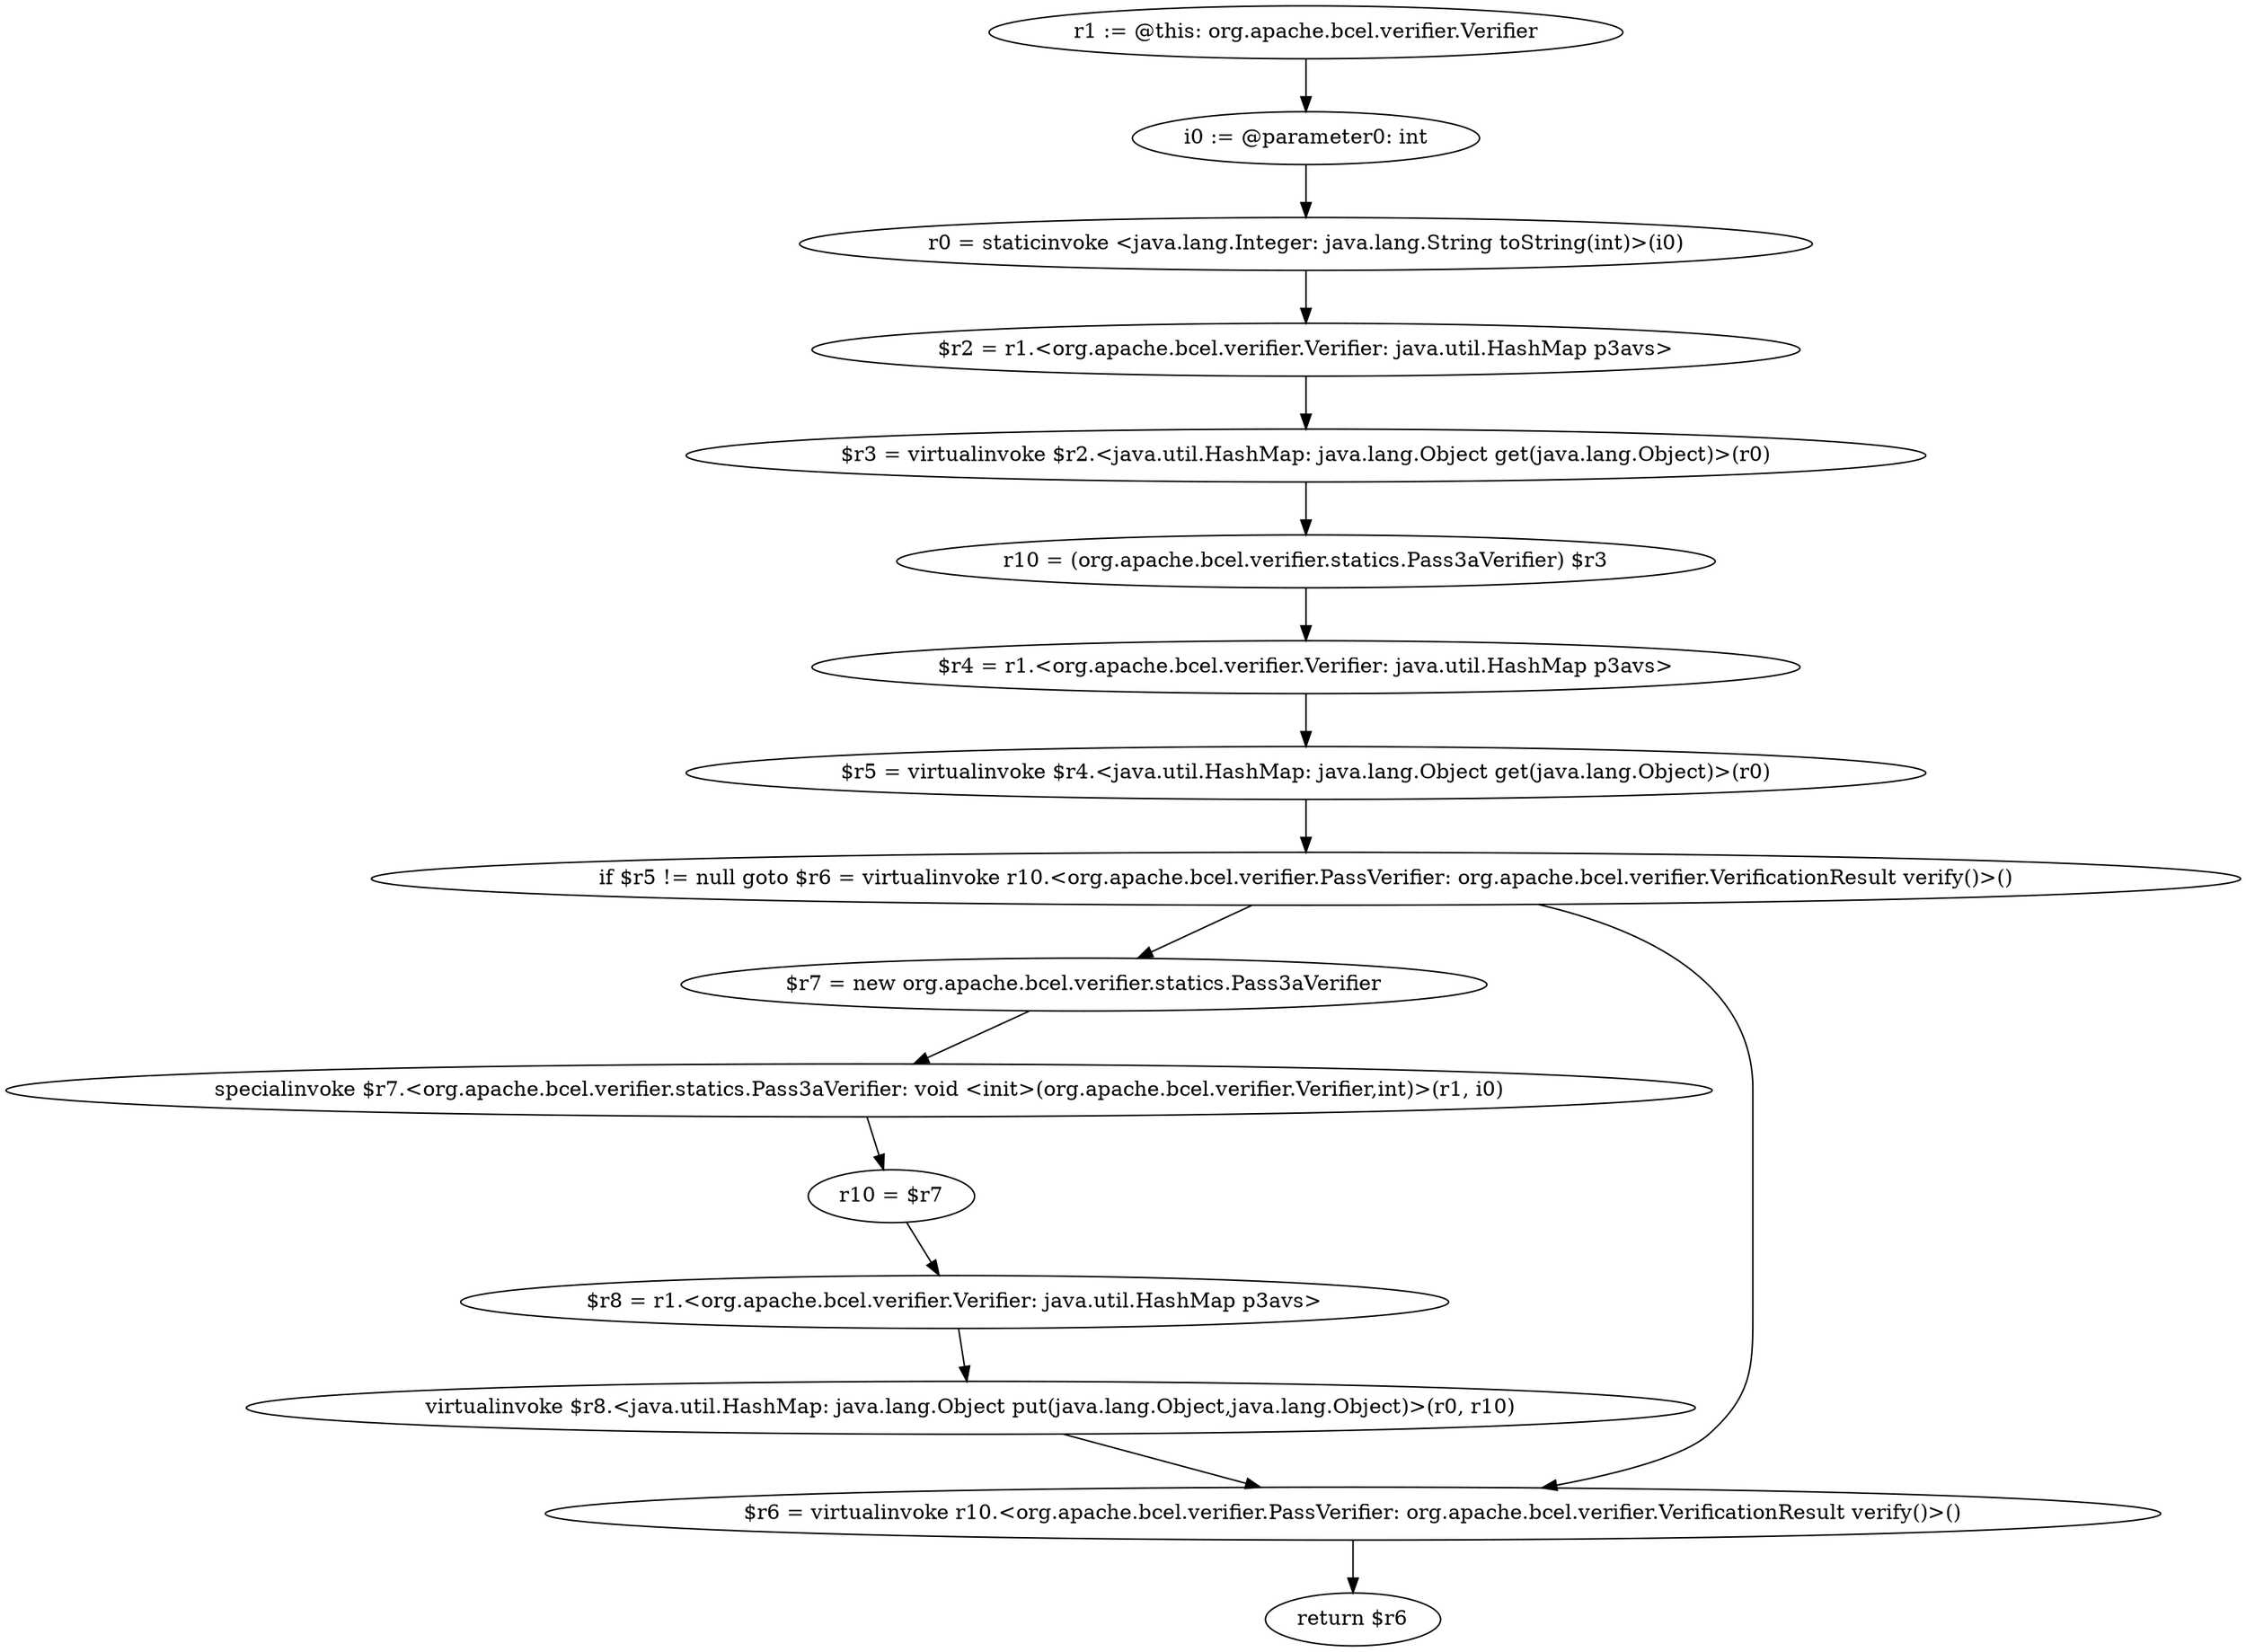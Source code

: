 digraph "unitGraph" {
    "r1 := @this: org.apache.bcel.verifier.Verifier"
    "i0 := @parameter0: int"
    "r0 = staticinvoke <java.lang.Integer: java.lang.String toString(int)>(i0)"
    "$r2 = r1.<org.apache.bcel.verifier.Verifier: java.util.HashMap p3avs>"
    "$r3 = virtualinvoke $r2.<java.util.HashMap: java.lang.Object get(java.lang.Object)>(r0)"
    "r10 = (org.apache.bcel.verifier.statics.Pass3aVerifier) $r3"
    "$r4 = r1.<org.apache.bcel.verifier.Verifier: java.util.HashMap p3avs>"
    "$r5 = virtualinvoke $r4.<java.util.HashMap: java.lang.Object get(java.lang.Object)>(r0)"
    "if $r5 != null goto $r6 = virtualinvoke r10.<org.apache.bcel.verifier.PassVerifier: org.apache.bcel.verifier.VerificationResult verify()>()"
    "$r7 = new org.apache.bcel.verifier.statics.Pass3aVerifier"
    "specialinvoke $r7.<org.apache.bcel.verifier.statics.Pass3aVerifier: void <init>(org.apache.bcel.verifier.Verifier,int)>(r1, i0)"
    "r10 = $r7"
    "$r8 = r1.<org.apache.bcel.verifier.Verifier: java.util.HashMap p3avs>"
    "virtualinvoke $r8.<java.util.HashMap: java.lang.Object put(java.lang.Object,java.lang.Object)>(r0, r10)"
    "$r6 = virtualinvoke r10.<org.apache.bcel.verifier.PassVerifier: org.apache.bcel.verifier.VerificationResult verify()>()"
    "return $r6"
    "r1 := @this: org.apache.bcel.verifier.Verifier"->"i0 := @parameter0: int";
    "i0 := @parameter0: int"->"r0 = staticinvoke <java.lang.Integer: java.lang.String toString(int)>(i0)";
    "r0 = staticinvoke <java.lang.Integer: java.lang.String toString(int)>(i0)"->"$r2 = r1.<org.apache.bcel.verifier.Verifier: java.util.HashMap p3avs>";
    "$r2 = r1.<org.apache.bcel.verifier.Verifier: java.util.HashMap p3avs>"->"$r3 = virtualinvoke $r2.<java.util.HashMap: java.lang.Object get(java.lang.Object)>(r0)";
    "$r3 = virtualinvoke $r2.<java.util.HashMap: java.lang.Object get(java.lang.Object)>(r0)"->"r10 = (org.apache.bcel.verifier.statics.Pass3aVerifier) $r3";
    "r10 = (org.apache.bcel.verifier.statics.Pass3aVerifier) $r3"->"$r4 = r1.<org.apache.bcel.verifier.Verifier: java.util.HashMap p3avs>";
    "$r4 = r1.<org.apache.bcel.verifier.Verifier: java.util.HashMap p3avs>"->"$r5 = virtualinvoke $r4.<java.util.HashMap: java.lang.Object get(java.lang.Object)>(r0)";
    "$r5 = virtualinvoke $r4.<java.util.HashMap: java.lang.Object get(java.lang.Object)>(r0)"->"if $r5 != null goto $r6 = virtualinvoke r10.<org.apache.bcel.verifier.PassVerifier: org.apache.bcel.verifier.VerificationResult verify()>()";
    "if $r5 != null goto $r6 = virtualinvoke r10.<org.apache.bcel.verifier.PassVerifier: org.apache.bcel.verifier.VerificationResult verify()>()"->"$r7 = new org.apache.bcel.verifier.statics.Pass3aVerifier";
    "if $r5 != null goto $r6 = virtualinvoke r10.<org.apache.bcel.verifier.PassVerifier: org.apache.bcel.verifier.VerificationResult verify()>()"->"$r6 = virtualinvoke r10.<org.apache.bcel.verifier.PassVerifier: org.apache.bcel.verifier.VerificationResult verify()>()";
    "$r7 = new org.apache.bcel.verifier.statics.Pass3aVerifier"->"specialinvoke $r7.<org.apache.bcel.verifier.statics.Pass3aVerifier: void <init>(org.apache.bcel.verifier.Verifier,int)>(r1, i0)";
    "specialinvoke $r7.<org.apache.bcel.verifier.statics.Pass3aVerifier: void <init>(org.apache.bcel.verifier.Verifier,int)>(r1, i0)"->"r10 = $r7";
    "r10 = $r7"->"$r8 = r1.<org.apache.bcel.verifier.Verifier: java.util.HashMap p3avs>";
    "$r8 = r1.<org.apache.bcel.verifier.Verifier: java.util.HashMap p3avs>"->"virtualinvoke $r8.<java.util.HashMap: java.lang.Object put(java.lang.Object,java.lang.Object)>(r0, r10)";
    "virtualinvoke $r8.<java.util.HashMap: java.lang.Object put(java.lang.Object,java.lang.Object)>(r0, r10)"->"$r6 = virtualinvoke r10.<org.apache.bcel.verifier.PassVerifier: org.apache.bcel.verifier.VerificationResult verify()>()";
    "$r6 = virtualinvoke r10.<org.apache.bcel.verifier.PassVerifier: org.apache.bcel.verifier.VerificationResult verify()>()"->"return $r6";
}
